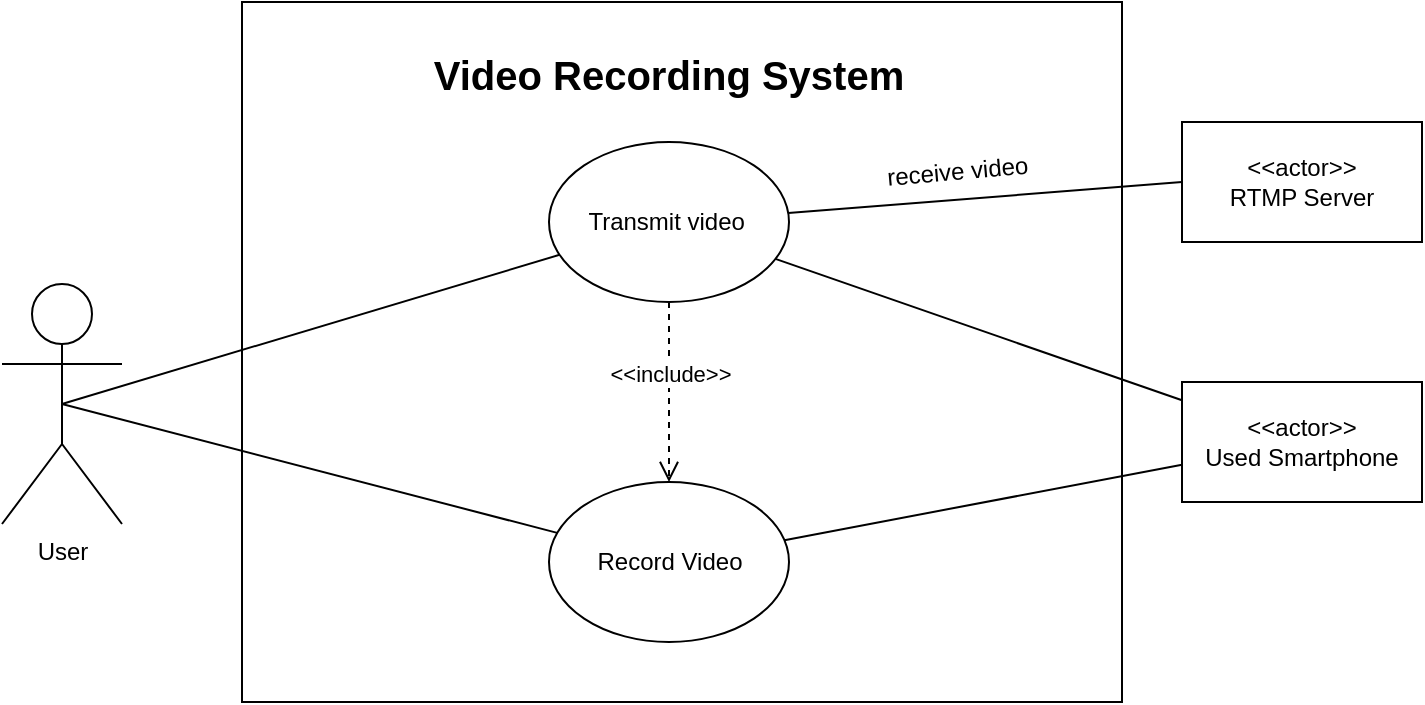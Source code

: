 <mxfile version="10.6.0" type="github"><diagram id="htrDBS6UkoBFd1RhXhvr" name="Page-1"><mxGraphModel dx="754" dy="467" grid="1" gridSize="10" guides="1" tooltips="1" connect="1" arrows="1" fold="1" page="1" pageScale="1" pageWidth="827" pageHeight="1169" math="0" shadow="0"><root><mxCell id="0"/><mxCell id="1" parent="0"/><mxCell id="KRmyffsYv9jIqNFkbkmB-1" value="" style="rounded=0;whiteSpace=wrap;html=1;" vertex="1" parent="1"><mxGeometry x="170" y="230" width="440" height="350" as="geometry"/></mxCell><mxCell id="KRmyffsYv9jIqNFkbkmB-4" value="&lt;b&gt;&lt;font style=&quot;font-size: 20px&quot;&gt;Video Recording System&lt;/font&gt;&lt;/b&gt;" style="text;html=1;strokeColor=none;fillColor=none;align=center;verticalAlign=middle;whiteSpace=wrap;rounded=0;" vertex="1" parent="1"><mxGeometry x="177" y="231" width="413" height="70" as="geometry"/></mxCell><mxCell id="KRmyffsYv9jIqNFkbkmB-6" value="&lt;div&gt;&amp;lt;&amp;lt;actor&amp;gt;&amp;gt;&lt;/div&gt;&lt;div&gt;RTMP Server&lt;br&gt;&lt;/div&gt;" style="rounded=0;whiteSpace=wrap;html=1;" vertex="1" parent="1"><mxGeometry x="640" y="290" width="120" height="60" as="geometry"/></mxCell><mxCell id="KRmyffsYv9jIqNFkbkmB-13" value="Transmit video&amp;nbsp;" style="ellipse;whiteSpace=wrap;html=1;" vertex="1" parent="1"><mxGeometry x="323.5" y="300" width="120" height="80" as="geometry"/></mxCell><mxCell id="KRmyffsYv9jIqNFkbkmB-14" value="&amp;lt;&amp;lt;include&amp;gt;&amp;gt;" style="html=1;verticalAlign=bottom;endArrow=open;dashed=1;endSize=8;" edge="1" parent="1" source="KRmyffsYv9jIqNFkbkmB-13" target="KRmyffsYv9jIqNFkbkmB-44"><mxGeometry relative="1" as="geometry"><mxPoint x="383.5" y="395" as="sourcePoint"/><mxPoint x="340.084" y="388.161" as="targetPoint"/><mxPoint as="offset"/></mxGeometry></mxCell><mxCell id="KRmyffsYv9jIqNFkbkmB-15" value="" style="endArrow=none;html=1;entryX=0;entryY=0.5;entryDx=0;entryDy=0;" edge="1" parent="1" source="KRmyffsYv9jIqNFkbkmB-13" target="KRmyffsYv9jIqNFkbkmB-6"><mxGeometry width="50" height="50" relative="1" as="geometry"><mxPoint x="470" y="510" as="sourcePoint"/><mxPoint x="650" y="480" as="targetPoint"/></mxGeometry></mxCell><mxCell id="KRmyffsYv9jIqNFkbkmB-16" value="&lt;div&gt;&amp;lt;&amp;lt;actor&amp;gt;&amp;gt;&lt;/div&gt;&lt;div&gt;Used Smartphone&lt;/div&gt;" style="rounded=0;whiteSpace=wrap;html=1;" vertex="1" parent="1"><mxGeometry x="640" y="420" width="120" height="60" as="geometry"/></mxCell><mxCell id="KRmyffsYv9jIqNFkbkmB-19" value="receive video" style="text;html=1;resizable=0;points=[];autosize=1;align=left;verticalAlign=top;spacingTop=-4;rotation=355;" vertex="1" parent="1"><mxGeometry x="490" y="304" width="90" height="20" as="geometry"/></mxCell><mxCell id="KRmyffsYv9jIqNFkbkmB-44" value="Record Video" style="ellipse;whiteSpace=wrap;html=1;" vertex="1" parent="1"><mxGeometry x="323.5" y="470" width="120" height="80" as="geometry"/></mxCell><mxCell id="KRmyffsYv9jIqNFkbkmB-45" value="" style="endArrow=none;html=1;" edge="1" parent="1" source="KRmyffsYv9jIqNFkbkmB-13" target="KRmyffsYv9jIqNFkbkmB-16"><mxGeometry width="50" height="50" relative="1" as="geometry"><mxPoint x="356.941" y="420.149" as="sourcePoint"/><mxPoint x="180" y="377.81" as="targetPoint"/></mxGeometry></mxCell><mxCell id="KRmyffsYv9jIqNFkbkmB-46" value="" style="endArrow=none;html=1;" edge="1" parent="1" source="KRmyffsYv9jIqNFkbkmB-44" target="KRmyffsYv9jIqNFkbkmB-16"><mxGeometry width="50" height="50" relative="1" as="geometry"><mxPoint x="353.941" y="331.149" as="sourcePoint"/><mxPoint x="177" y="288.81" as="targetPoint"/></mxGeometry></mxCell><mxCell id="KRmyffsYv9jIqNFkbkmB-48" value="User" style="shape=umlActor;verticalLabelPosition=bottom;labelBackgroundColor=#ffffff;verticalAlign=top;html=1;outlineConnect=0;" vertex="1" parent="1"><mxGeometry x="50" y="371" width="60" height="120" as="geometry"/></mxCell><mxCell id="KRmyffsYv9jIqNFkbkmB-49" value="" style="endArrow=none;html=1;exitX=0.5;exitY=0.5;exitDx=0;exitDy=0;exitPerimeter=0;" edge="1" parent="1" source="KRmyffsYv9jIqNFkbkmB-48" target="KRmyffsYv9jIqNFkbkmB-44"><mxGeometry width="50" height="50" relative="1" as="geometry"><mxPoint x="176.759" y="408.67" as="sourcePoint"/><mxPoint x="380" y="360" as="targetPoint"/></mxGeometry></mxCell><mxCell id="KRmyffsYv9jIqNFkbkmB-50" value="" style="endArrow=none;html=1;exitX=0.5;exitY=0.5;exitDx=0;exitDy=0;exitPerimeter=0;" edge="1" parent="1" source="KRmyffsYv9jIqNFkbkmB-48" target="KRmyffsYv9jIqNFkbkmB-13"><mxGeometry width="50" height="50" relative="1" as="geometry"><mxPoint x="159.759" y="381.17" as="sourcePoint"/><mxPoint x="358.5" y="343.374" as="targetPoint"/></mxGeometry></mxCell></root></mxGraphModel></diagram></mxfile>